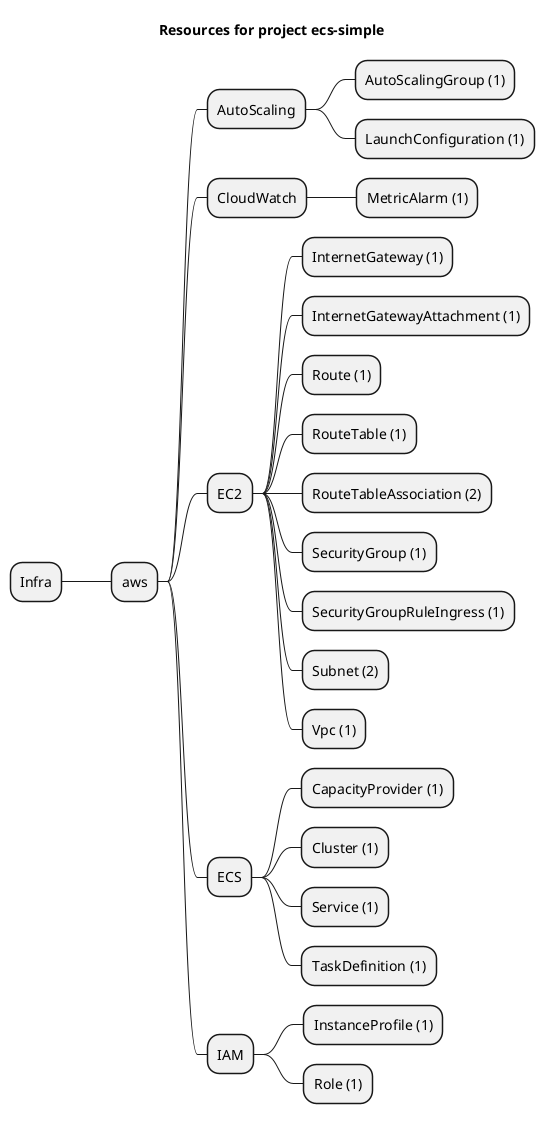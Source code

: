 @startmindmap
title Resources for project ecs-simple
skinparam monochrome true
+ Infra
++ aws
+++ AutoScaling
++++ AutoScalingGroup (1)
++++ LaunchConfiguration (1)
+++ CloudWatch
++++ MetricAlarm (1)
+++ EC2
++++ InternetGateway (1)
++++ InternetGatewayAttachment (1)
++++ Route (1)
++++ RouteTable (1)
++++ RouteTableAssociation (2)
++++ SecurityGroup (1)
++++ SecurityGroupRuleIngress (1)
++++ Subnet (2)
++++ Vpc (1)
+++ ECS
++++ CapacityProvider (1)
++++ Cluster (1)
++++ Service (1)
++++ TaskDefinition (1)
+++ IAM
++++ InstanceProfile (1)
++++ Role (1)
@endmindmap